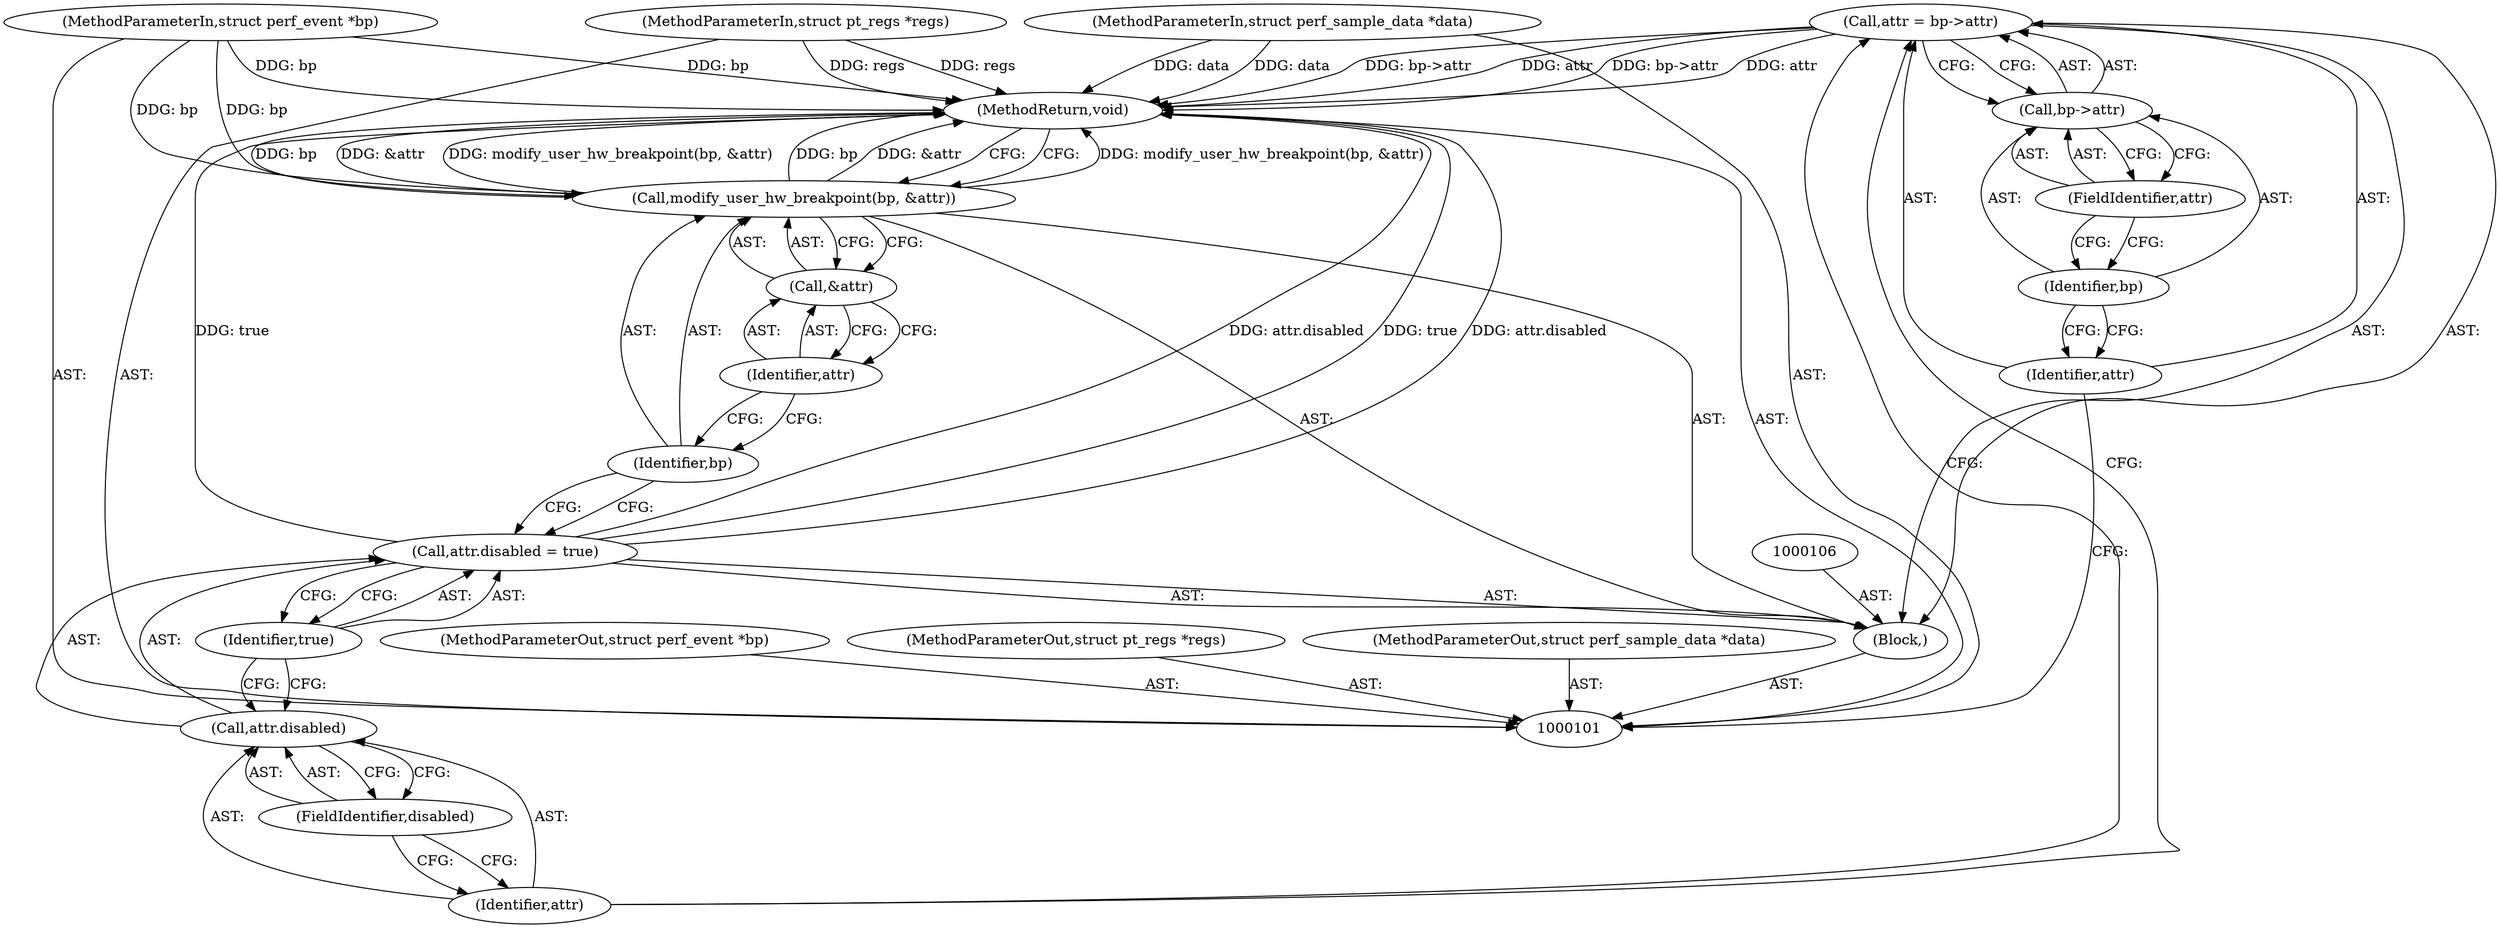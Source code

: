 digraph "0_linux_a8b0ca17b80e92faab46ee7179ba9e99ccb61233_19" {
"1000107" [label="(Call,attr = bp->attr)"];
"1000108" [label="(Identifier,attr)"];
"1000111" [label="(FieldIdentifier,attr)"];
"1000109" [label="(Call,bp->attr)"];
"1000110" [label="(Identifier,bp)"];
"1000112" [label="(Call,attr.disabled = true)"];
"1000113" [label="(Call,attr.disabled)"];
"1000114" [label="(Identifier,attr)"];
"1000116" [label="(Identifier,true)"];
"1000115" [label="(FieldIdentifier,disabled)"];
"1000117" [label="(Call,modify_user_hw_breakpoint(bp, &attr))"];
"1000118" [label="(Identifier,bp)"];
"1000119" [label="(Call,&attr)"];
"1000120" [label="(Identifier,attr)"];
"1000121" [label="(MethodReturn,void)"];
"1000102" [label="(MethodParameterIn,struct perf_event *bp)"];
"1000153" [label="(MethodParameterOut,struct perf_event *bp)"];
"1000104" [label="(MethodParameterIn,struct pt_regs *regs)"];
"1000155" [label="(MethodParameterOut,struct pt_regs *regs)"];
"1000103" [label="(MethodParameterIn,struct perf_sample_data *data)"];
"1000154" [label="(MethodParameterOut,struct perf_sample_data *data)"];
"1000105" [label="(Block,)"];
"1000107" -> "1000105"  [label="AST: "];
"1000107" -> "1000109"  [label="CFG: "];
"1000108" -> "1000107"  [label="AST: "];
"1000109" -> "1000107"  [label="AST: "];
"1000114" -> "1000107"  [label="CFG: "];
"1000107" -> "1000121"  [label="DDG: attr"];
"1000107" -> "1000121"  [label="DDG: bp->attr"];
"1000108" -> "1000107"  [label="AST: "];
"1000108" -> "1000101"  [label="CFG: "];
"1000110" -> "1000108"  [label="CFG: "];
"1000111" -> "1000109"  [label="AST: "];
"1000111" -> "1000110"  [label="CFG: "];
"1000109" -> "1000111"  [label="CFG: "];
"1000109" -> "1000107"  [label="AST: "];
"1000109" -> "1000111"  [label="CFG: "];
"1000110" -> "1000109"  [label="AST: "];
"1000111" -> "1000109"  [label="AST: "];
"1000107" -> "1000109"  [label="CFG: "];
"1000110" -> "1000109"  [label="AST: "];
"1000110" -> "1000108"  [label="CFG: "];
"1000111" -> "1000110"  [label="CFG: "];
"1000112" -> "1000105"  [label="AST: "];
"1000112" -> "1000116"  [label="CFG: "];
"1000113" -> "1000112"  [label="AST: "];
"1000116" -> "1000112"  [label="AST: "];
"1000118" -> "1000112"  [label="CFG: "];
"1000112" -> "1000121"  [label="DDG: attr.disabled"];
"1000112" -> "1000121"  [label="DDG: true"];
"1000113" -> "1000112"  [label="AST: "];
"1000113" -> "1000115"  [label="CFG: "];
"1000114" -> "1000113"  [label="AST: "];
"1000115" -> "1000113"  [label="AST: "];
"1000116" -> "1000113"  [label="CFG: "];
"1000114" -> "1000113"  [label="AST: "];
"1000114" -> "1000107"  [label="CFG: "];
"1000115" -> "1000114"  [label="CFG: "];
"1000116" -> "1000112"  [label="AST: "];
"1000116" -> "1000113"  [label="CFG: "];
"1000112" -> "1000116"  [label="CFG: "];
"1000115" -> "1000113"  [label="AST: "];
"1000115" -> "1000114"  [label="CFG: "];
"1000113" -> "1000115"  [label="CFG: "];
"1000117" -> "1000105"  [label="AST: "];
"1000117" -> "1000119"  [label="CFG: "];
"1000118" -> "1000117"  [label="AST: "];
"1000119" -> "1000117"  [label="AST: "];
"1000121" -> "1000117"  [label="CFG: "];
"1000117" -> "1000121"  [label="DDG: modify_user_hw_breakpoint(bp, &attr)"];
"1000117" -> "1000121"  [label="DDG: bp"];
"1000117" -> "1000121"  [label="DDG: &attr"];
"1000102" -> "1000117"  [label="DDG: bp"];
"1000118" -> "1000117"  [label="AST: "];
"1000118" -> "1000112"  [label="CFG: "];
"1000120" -> "1000118"  [label="CFG: "];
"1000119" -> "1000117"  [label="AST: "];
"1000119" -> "1000120"  [label="CFG: "];
"1000120" -> "1000119"  [label="AST: "];
"1000117" -> "1000119"  [label="CFG: "];
"1000120" -> "1000119"  [label="AST: "];
"1000120" -> "1000118"  [label="CFG: "];
"1000119" -> "1000120"  [label="CFG: "];
"1000121" -> "1000101"  [label="AST: "];
"1000121" -> "1000117"  [label="CFG: "];
"1000117" -> "1000121"  [label="DDG: modify_user_hw_breakpoint(bp, &attr)"];
"1000117" -> "1000121"  [label="DDG: bp"];
"1000117" -> "1000121"  [label="DDG: &attr"];
"1000107" -> "1000121"  [label="DDG: attr"];
"1000107" -> "1000121"  [label="DDG: bp->attr"];
"1000104" -> "1000121"  [label="DDG: regs"];
"1000103" -> "1000121"  [label="DDG: data"];
"1000112" -> "1000121"  [label="DDG: attr.disabled"];
"1000112" -> "1000121"  [label="DDG: true"];
"1000102" -> "1000121"  [label="DDG: bp"];
"1000102" -> "1000101"  [label="AST: "];
"1000102" -> "1000121"  [label="DDG: bp"];
"1000102" -> "1000117"  [label="DDG: bp"];
"1000153" -> "1000101"  [label="AST: "];
"1000104" -> "1000101"  [label="AST: "];
"1000104" -> "1000121"  [label="DDG: regs"];
"1000155" -> "1000101"  [label="AST: "];
"1000103" -> "1000101"  [label="AST: "];
"1000103" -> "1000121"  [label="DDG: data"];
"1000154" -> "1000101"  [label="AST: "];
"1000105" -> "1000101"  [label="AST: "];
"1000106" -> "1000105"  [label="AST: "];
"1000107" -> "1000105"  [label="AST: "];
"1000112" -> "1000105"  [label="AST: "];
"1000117" -> "1000105"  [label="AST: "];
}
